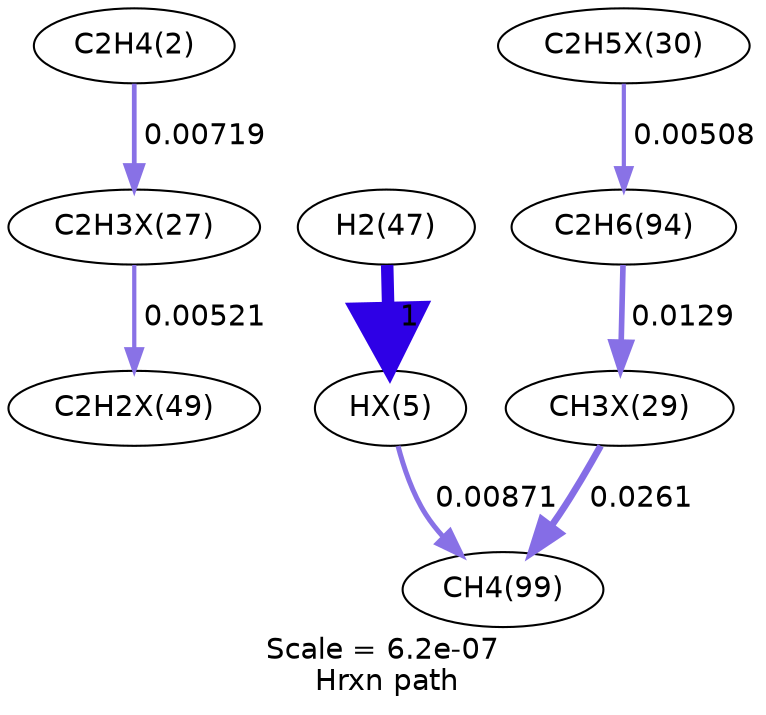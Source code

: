digraph reaction_paths {
center=1;
s5 -> s26[fontname="Helvetica", style="setlinewidth(2.27)", arrowsize=1.14, color="0.7, 0.507, 0.9"
, label=" 0.00719"];
s10 -> s25[fontname="Helvetica", style="setlinewidth(6)", arrowsize=3, color="0.7, 1.5, 0.9"
, label=" 1"];
s25 -> s13[fontname="Helvetica", style="setlinewidth(2.42)", arrowsize=1.21, color="0.7, 0.509, 0.9"
, label=" 0.00871"];
s26 -> s37[fontname="Helvetica", style="setlinewidth(2.03)", arrowsize=1.02, color="0.7, 0.505, 0.9"
, label=" 0.00521"];
s29 -> s11[fontname="Helvetica", style="setlinewidth(2.01)", arrowsize=1.01, color="0.7, 0.505, 0.9"
, label=" 0.00508"];
s11 -> s28[fontname="Helvetica", style="setlinewidth(2.71)", arrowsize=1.36, color="0.7, 0.513, 0.9"
, label=" 0.0129"];
s28 -> s13[fontname="Helvetica", style="setlinewidth(3.25)", arrowsize=1.62, color="0.7, 0.526, 0.9"
, label=" 0.0261"];
s5 [ fontname="Helvetica", label="C2H4(2)"];
s10 [ fontname="Helvetica", label="H2(47)"];
s11 [ fontname="Helvetica", label="C2H6(94)"];
s13 [ fontname="Helvetica", label="CH4(99)"];
s25 [ fontname="Helvetica", label="HX(5)"];
s26 [ fontname="Helvetica", label="C2H3X(27)"];
s28 [ fontname="Helvetica", label="CH3X(29)"];
s29 [ fontname="Helvetica", label="C2H5X(30)"];
s37 [ fontname="Helvetica", label="C2H2X(49)"];
 label = "Scale = 6.2e-07\l Hrxn path";
 fontname = "Helvetica";
}
